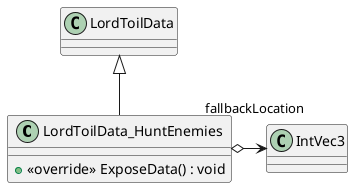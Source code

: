 @startuml
class LordToilData_HuntEnemies {
    + <<override>> ExposeData() : void
}
LordToilData <|-- LordToilData_HuntEnemies
LordToilData_HuntEnemies o-> "fallbackLocation" IntVec3
@enduml
